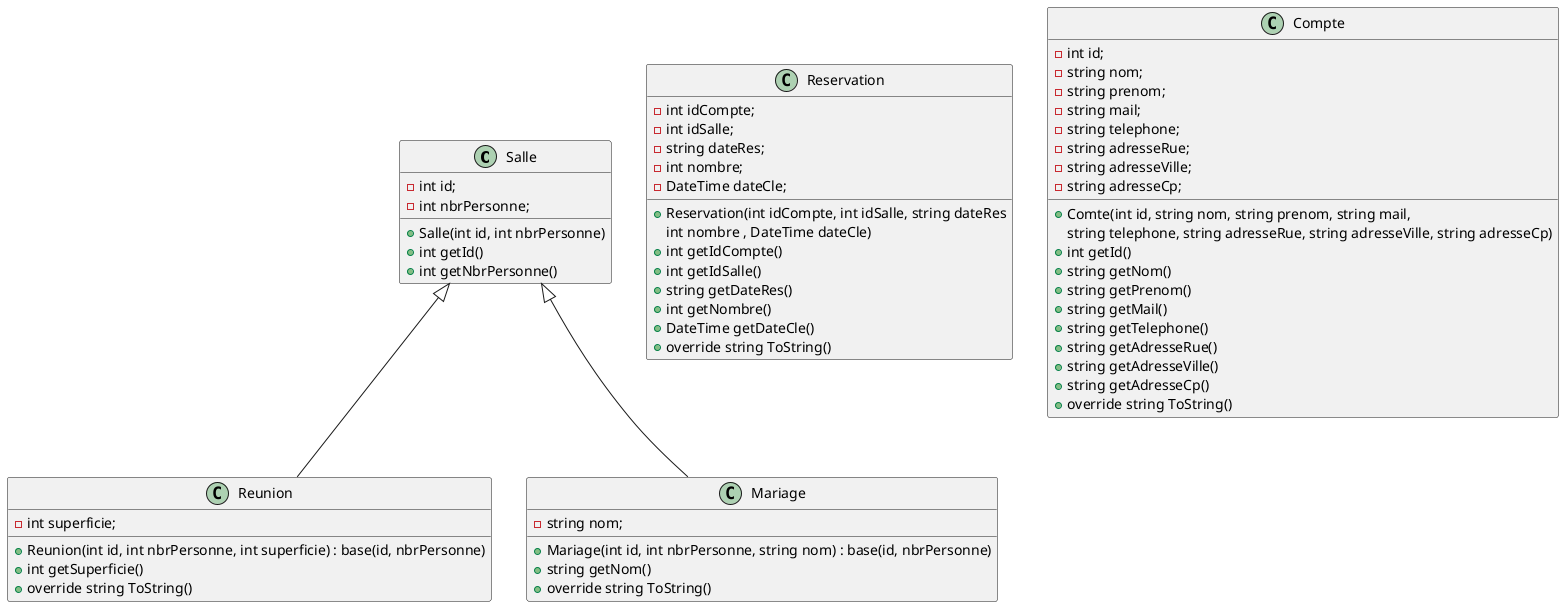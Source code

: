 ﻿@startuml
'https://plantuml.com/class-diagram


Salle <|-- Reunion
Salle <|-- Mariage

class Reservation{

- int idCompte;
- int idSalle;
- string dateRes;
- int nombre;
- DateTime dateCle;

+ Reservation(int idCompte, int idSalle, string dateRes
 int nombre , DateTime dateCle)
+ int getIdCompte()
+ int getIdSalle()
+ string getDateRes()
+ int getNombre()
+ DateTime getDateCle()
+ override string ToString()
}

class Compte{
- int id;
- string nom;
- string prenom;
- string mail;
- string telephone;
- string adresseRue;
- string adresseVille;
- string adresseCp;

+ Comte(int id, string nom, string prenom, string mail,
 string telephone, string adresseRue, string adresseVille, string adresseCp)
+ int getId()
+ string getNom()
+ string getPrenom()
+ string getMail()
+ string getTelephone()
+ string getAdresseRue()
+ string getAdresseVille()
+ string getAdresseCp()
+ override string ToString()
}

class Salle{
- int id;
- int nbrPersonne;

+ Salle(int id, int nbrPersonne)
+ int getId()
+ int getNbrPersonne()
}

class Reunion{
- int superficie;

+ Reunion(int id, int nbrPersonne, int superficie) : base(id, nbrPersonne)
+ int getSuperficie()     
+ override string ToString()       
}

class Mariage{
- string nom;
+ Mariage(int id, int nbrPersonne, string nom) : base(id, nbrPersonne)
+ string getNom()
+ override string ToString()
}



@enduml